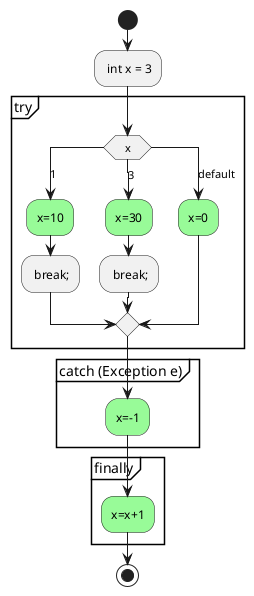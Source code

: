@startuml
start
: int x = 3;
group try
switch (x)
case (1)
#palegreen:x=10;
: break;;
case (3)
#palegreen:x=30;
: break;;
case (default)
#palegreen:x=0;
endswitch
end group
group catch (Exception e)
#palegreen:x=-1;
end group
group finally
#palegreen:x=x+1;
end group
stop
@enduml